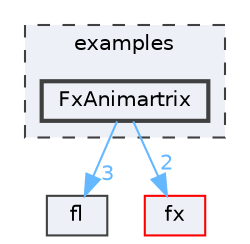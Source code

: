 digraph "/home/runner/work/FastLED/FastLED/examples/FxAnimartrix"
{
 // INTERACTIVE_SVG=YES
 // LATEX_PDF_SIZE
  bgcolor="transparent";
  edge [fontname=Helvetica,fontsize=10,labelfontname=Helvetica,labelfontsize=10];
  node [fontname=Helvetica,fontsize=10,shape=box,height=0.2,width=0.4];
  compound=true
  subgraph clusterdir_d28a4824dc47e487b107a5db32ef43c4 {
    graph [ bgcolor="#edf0f7", pencolor="grey25", label="examples", fontname=Helvetica,fontsize=10 style="filled,dashed", URL="dir_d28a4824dc47e487b107a5db32ef43c4.html",tooltip=""]
  dir_a47cefd1a9dc5204ece7f659f55684ee [label="FxAnimartrix", fillcolor="#edf0f7", color="grey25", style="filled,bold", URL="dir_a47cefd1a9dc5204ece7f659f55684ee.html",tooltip=""];
  }
  dir_4d1829fa9bd13d7db71e765b2707b248 [label="fl", fillcolor="#edf0f7", color="grey25", style="filled", URL="dir_4d1829fa9bd13d7db71e765b2707b248.html",tooltip=""];
  dir_acbb946b833f21b16ec30aa21c4c3a72 [label="fx", fillcolor="#edf0f7", color="red", style="filled", URL="dir_acbb946b833f21b16ec30aa21c4c3a72.html",tooltip=""];
  dir_a47cefd1a9dc5204ece7f659f55684ee->dir_4d1829fa9bd13d7db71e765b2707b248 [headlabel="3", labeldistance=1.5 headhref="dir_000037_000033.html" href="dir_000037_000033.html" color="steelblue1" fontcolor="steelblue1"];
  dir_a47cefd1a9dc5204ece7f659f55684ee->dir_acbb946b833f21b16ec30aa21c4c3a72 [headlabel="2", labeldistance=1.5 headhref="dir_000037_000036.html" href="dir_000037_000036.html" color="steelblue1" fontcolor="steelblue1"];
}
